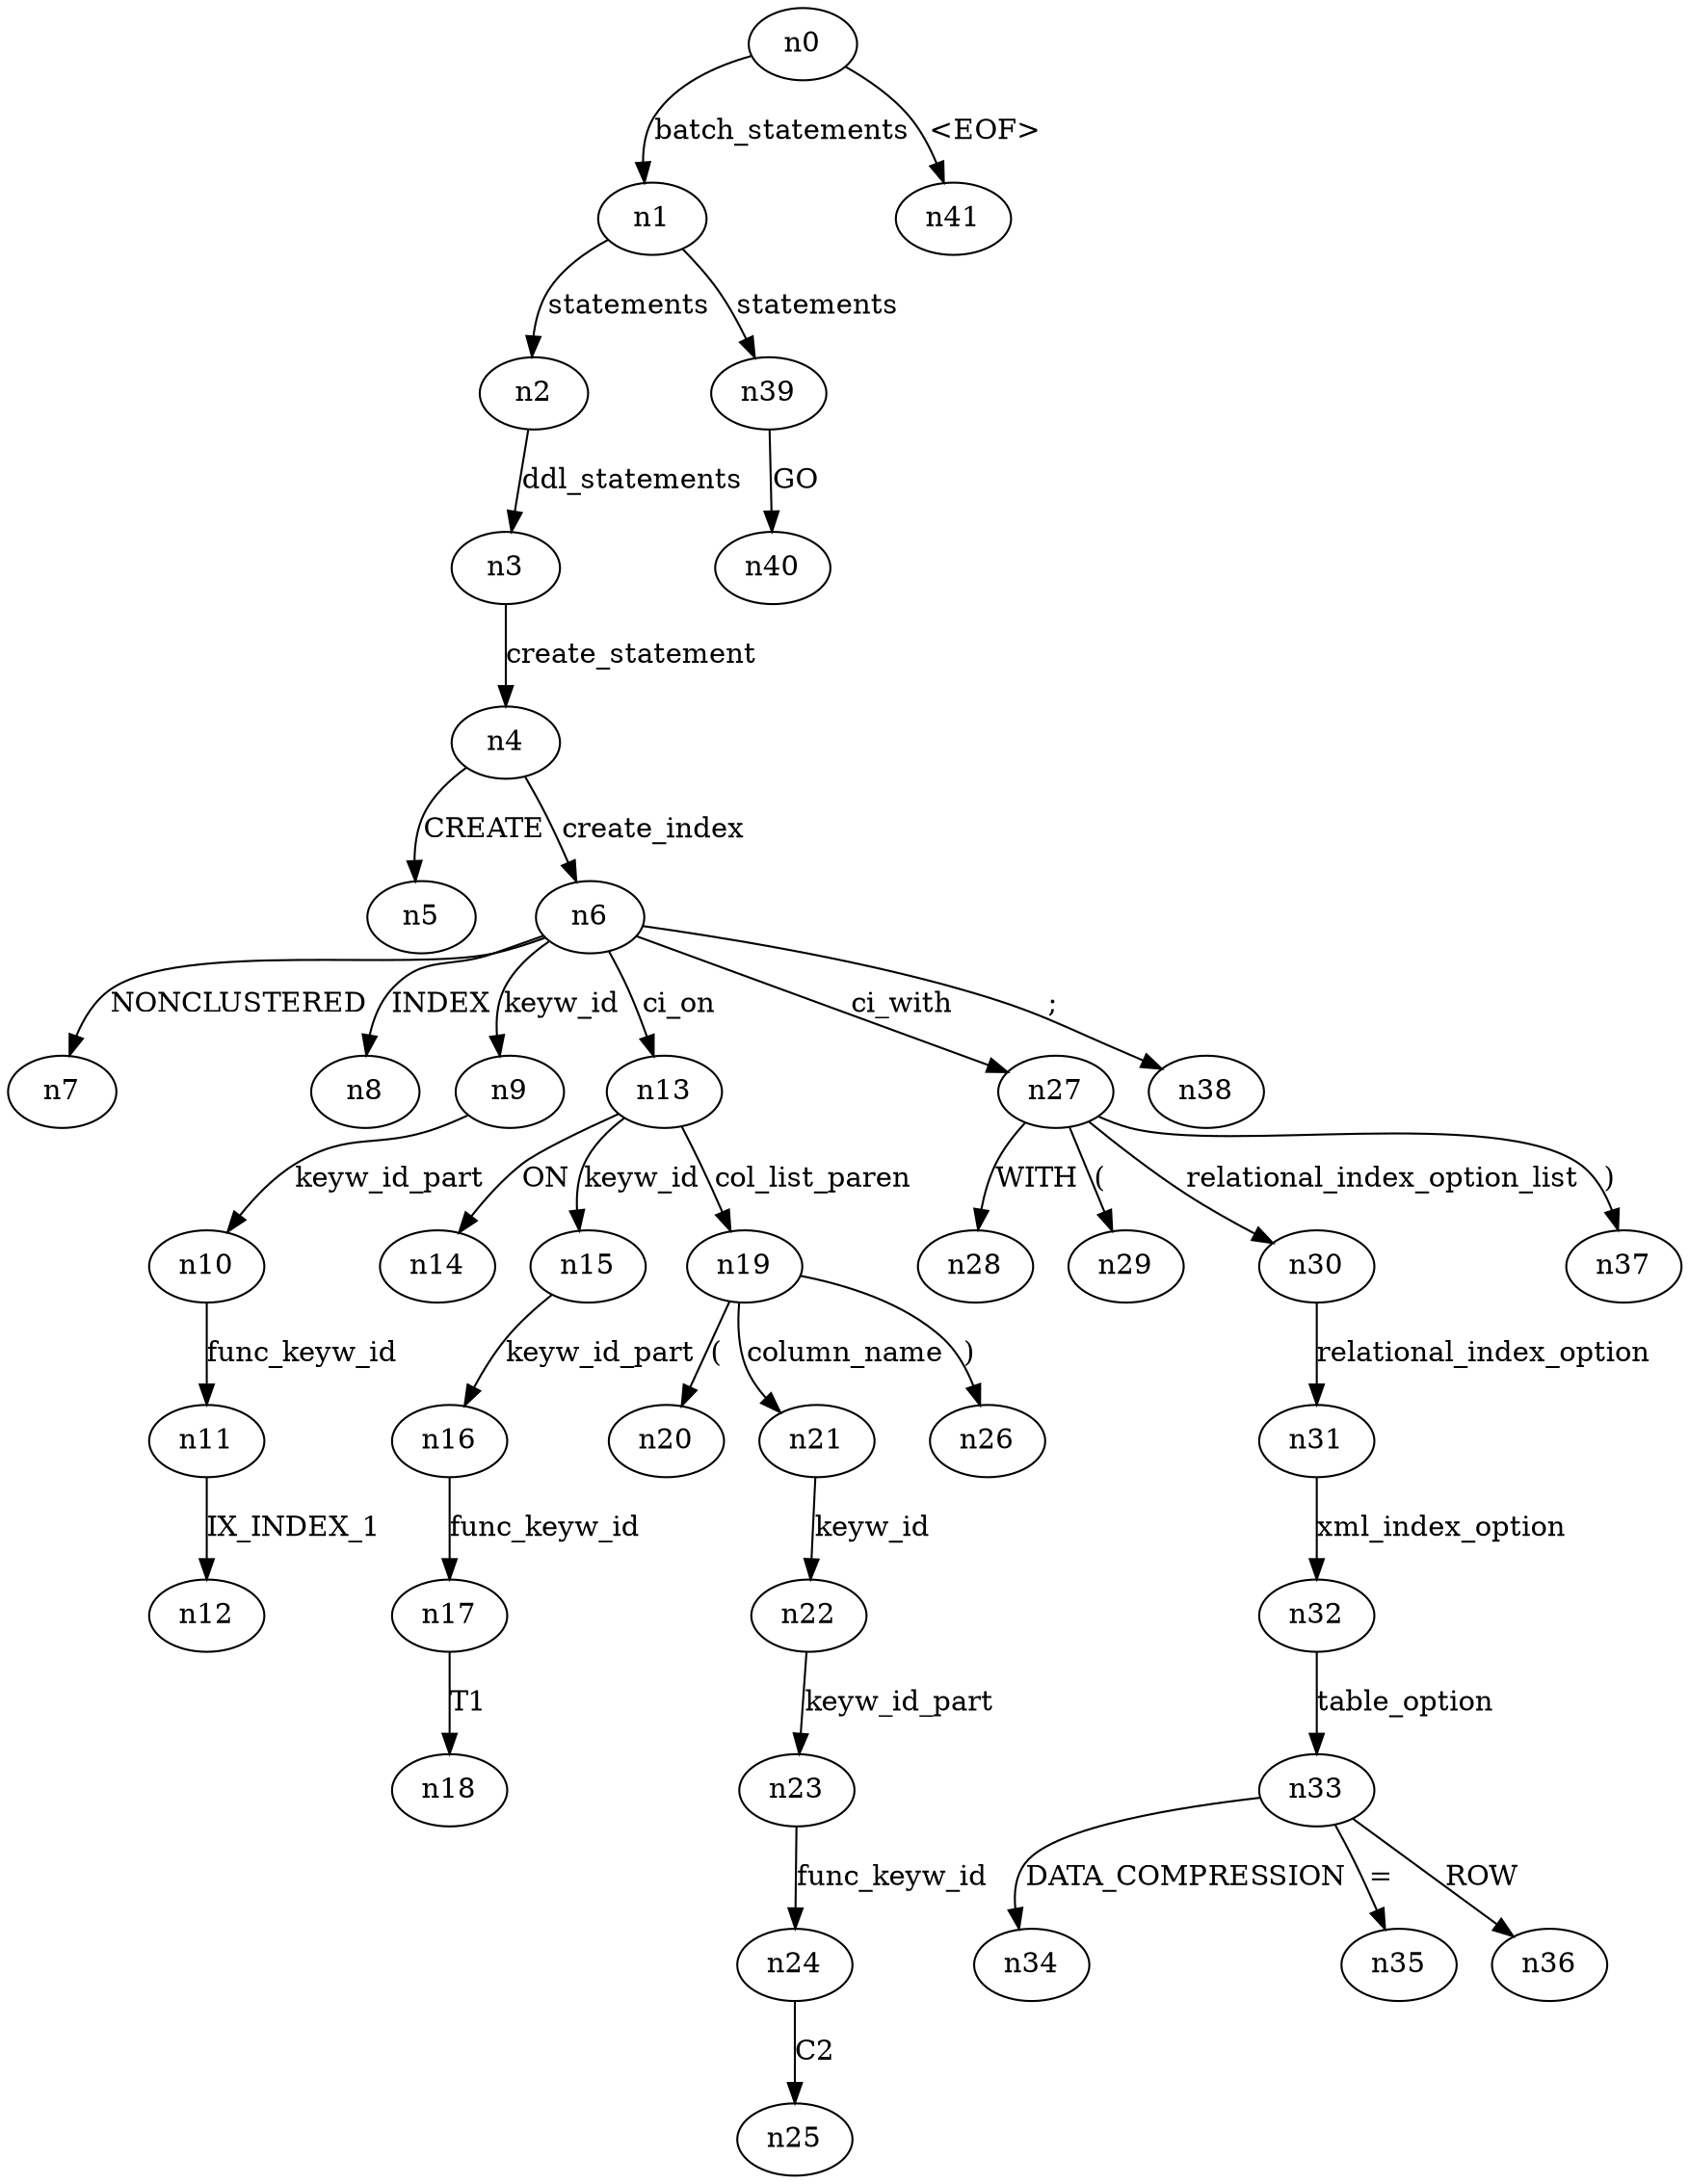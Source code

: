 digraph ParseTree {
  n0 -> n1 [label="batch_statements"];
  n1 -> n2 [label="statements"];
  n2 -> n3 [label="ddl_statements"];
  n3 -> n4 [label="create_statement"];
  n4 -> n5 [label="CREATE"];
  n4 -> n6 [label="create_index"];
  n6 -> n7 [label="NONCLUSTERED"];
  n6 -> n8 [label="INDEX"];
  n6 -> n9 [label="keyw_id"];
  n9 -> n10 [label="keyw_id_part"];
  n10 -> n11 [label="func_keyw_id"];
  n11 -> n12 [label="IX_INDEX_1"];
  n6 -> n13 [label="ci_on"];
  n13 -> n14 [label="ON"];
  n13 -> n15 [label="keyw_id"];
  n15 -> n16 [label="keyw_id_part"];
  n16 -> n17 [label="func_keyw_id"];
  n17 -> n18 [label="T1"];
  n13 -> n19 [label="col_list_paren"];
  n19 -> n20 [label="("];
  n19 -> n21 [label="column_name"];
  n21 -> n22 [label="keyw_id"];
  n22 -> n23 [label="keyw_id_part"];
  n23 -> n24 [label="func_keyw_id"];
  n24 -> n25 [label="C2"];
  n19 -> n26 [label=")"];
  n6 -> n27 [label="ci_with"];
  n27 -> n28 [label="WITH"];
  n27 -> n29 [label="("];
  n27 -> n30 [label="relational_index_option_list"];
  n30 -> n31 [label="relational_index_option"];
  n31 -> n32 [label="xml_index_option"];
  n32 -> n33 [label="table_option"];
  n33 -> n34 [label="DATA_COMPRESSION"];
  n33 -> n35 [label="="];
  n33 -> n36 [label="ROW"];
  n27 -> n37 [label=")"];
  n6 -> n38 [label=";"];
  n1 -> n39 [label="statements"];
  n39 -> n40 [label="GO"];
  n0 -> n41 [label="<EOF>"];
}
